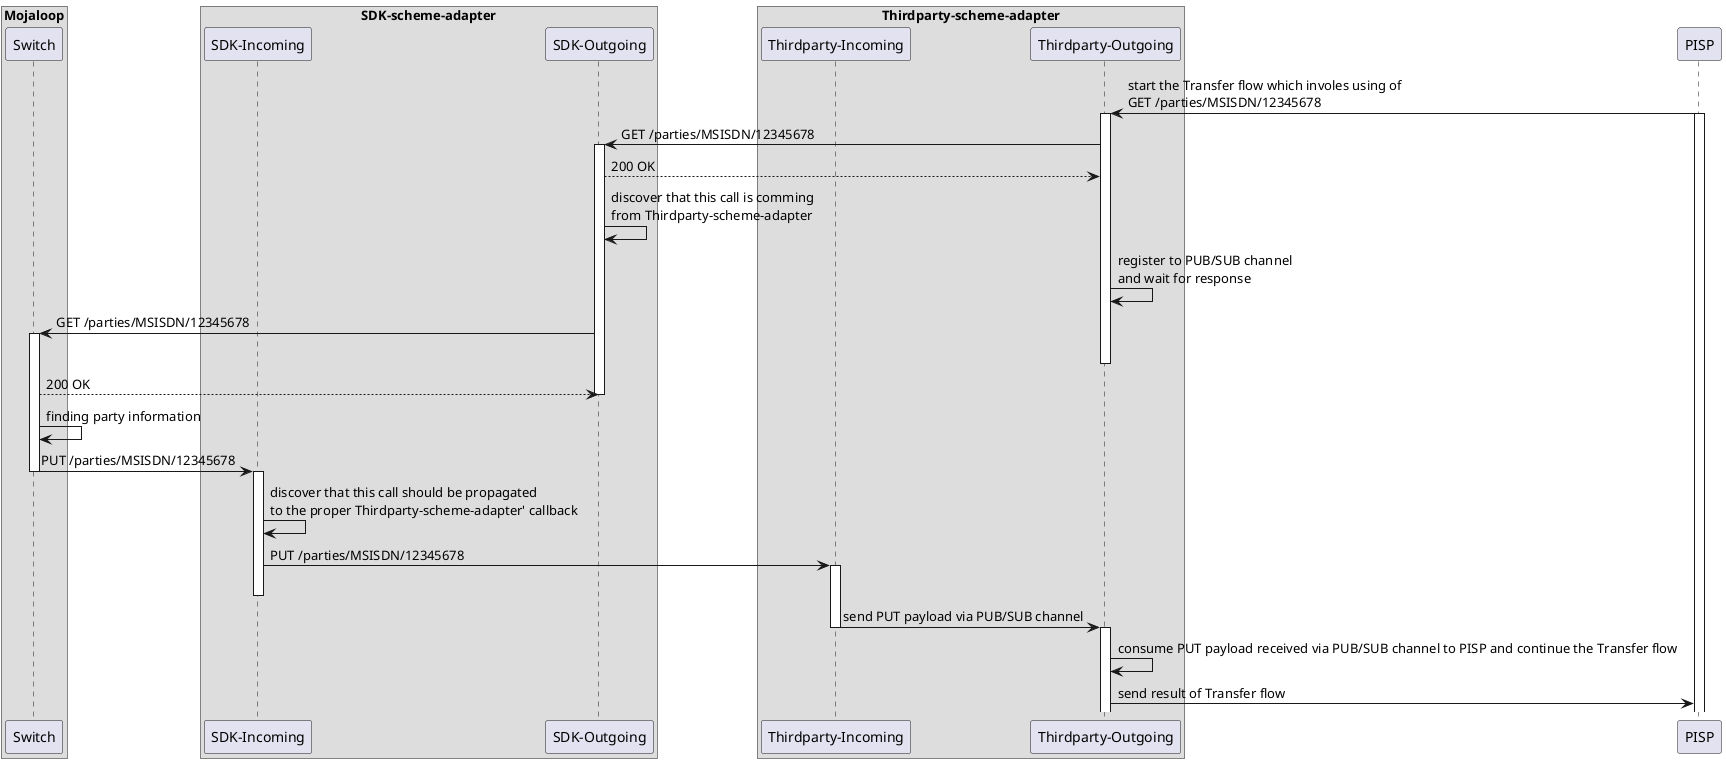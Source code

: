 @startuml

box "Mojaloop"
  participant Switch as S
end box

box "SDK-scheme-adapter" 
  participant "SDK-Incoming" as Sin
  participant "SDK-Outgoing" as Sout
end box
box "Thirdparty-scheme-adapter"
  participant "Thirdparty-Incoming" as Tin
  participant "Thirdparty-Outgoing" as Tout
end box

participant PISP as P

P -> Tout: start the Transfer flow which involes using of\nGET /parties/MSISDN/12345678
activate P
activate Tout

Tout -> Sout: GET /parties/MSISDN/12345678
activate Sout
Sout --> Tout: 200 OK
Sout -> Sout: discover that this call is comming\nfrom Thirdparty-scheme-adapter
Tout -> Tout: register to PUB/SUB channel\nand wait for response

Sout -> S: GET /parties/MSISDN/12345678
activate S
deactivate Tout
S --> Sout: 200 OK
deactivate Sout

S -> S: finding party information

S -> Sin: PUT /parties/MSISDN/12345678
deactivate S
activate Sin
Sin -> Sin: discover that this call should be propagated\nto the proper Thirdparty-scheme-adapter' callback
Sin -> Tin: PUT /parties/MSISDN/12345678
activate Tin
deactivate Sin
Tin -> Tout: send PUT payload via PUB/SUB channel
deactivate Tin
activate Tout
Tout -> Tout: consume PUT payload received via PUB/SUB channel to PISP and continue the Transfer flow
Tout -> P: send result of Transfer flow
@enduml